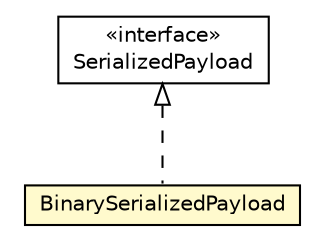 #!/usr/local/bin/dot
#
# Class diagram 
# Generated by UMLGraph version R5_6-24-gf6e263 (http://www.umlgraph.org/)
#

digraph G {
	edge [fontname="Helvetica",fontsize=10,labelfontname="Helvetica",labelfontsize=10];
	node [fontname="Helvetica",fontsize=10,shape=plaintext];
	nodesep=0.25;
	ranksep=0.5;
	// io.reinert.requestor.core.payload.SerializedPayload
	c14253 [label=<<table title="io.reinert.requestor.core.payload.SerializedPayload" border="0" cellborder="1" cellspacing="0" cellpadding="2" port="p" href="../../core/payload/SerializedPayload.html">
		<tr><td><table border="0" cellspacing="0" cellpadding="1">
<tr><td align="center" balign="center"> &#171;interface&#187; </td></tr>
<tr><td align="center" balign="center"> SerializedPayload </td></tr>
		</table></td></tr>
		</table>>, URL="../../core/payload/SerializedPayload.html", fontname="Helvetica", fontcolor="black", fontsize=10.0];
	// io.reinert.requestor.java.payload.BinarySerializedPayload
	c14308 [label=<<table title="io.reinert.requestor.java.payload.BinarySerializedPayload" border="0" cellborder="1" cellspacing="0" cellpadding="2" port="p" bgcolor="lemonChiffon" href="./BinarySerializedPayload.html">
		<tr><td><table border="0" cellspacing="0" cellpadding="1">
<tr><td align="center" balign="center"> BinarySerializedPayload </td></tr>
		</table></td></tr>
		</table>>, URL="./BinarySerializedPayload.html", fontname="Helvetica", fontcolor="black", fontsize=10.0];
	//io.reinert.requestor.java.payload.BinarySerializedPayload implements io.reinert.requestor.core.payload.SerializedPayload
	c14253:p -> c14308:p [dir=back,arrowtail=empty,style=dashed];
}

